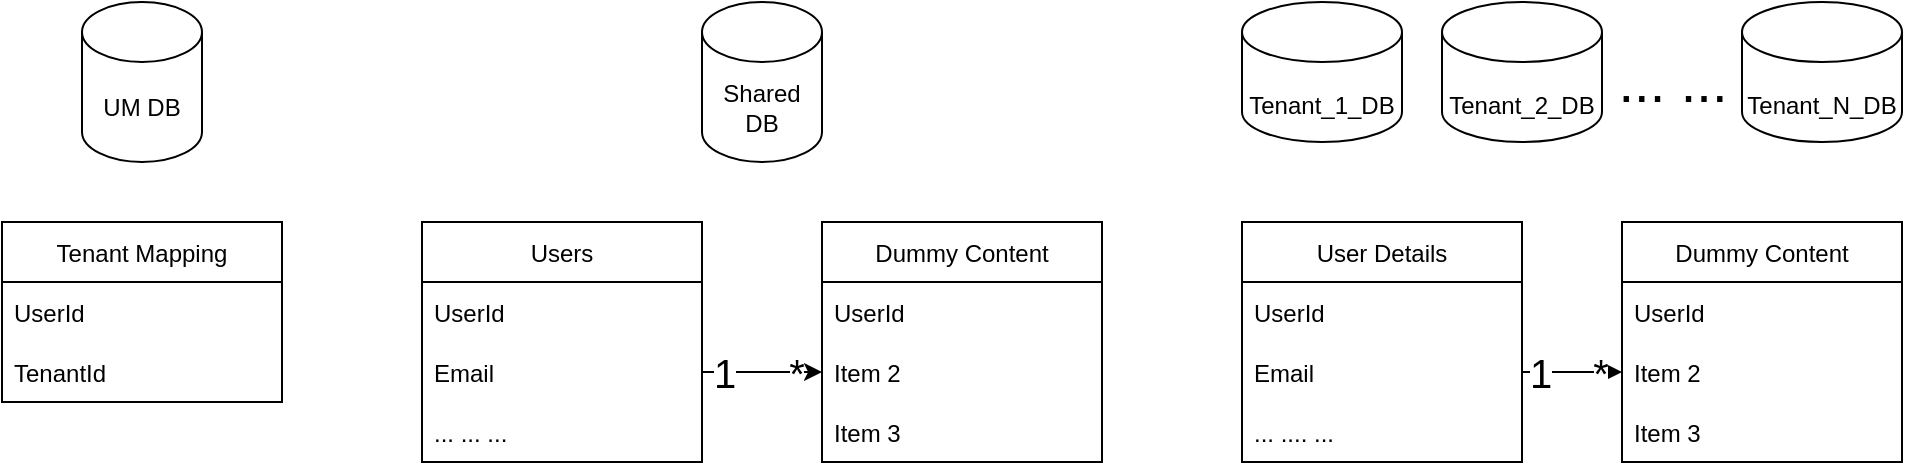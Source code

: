 <mxfile version="15.8.6" type="device"><diagram id="klF_tEFz5fTckDDxeyKc" name="Page-1"><mxGraphModel dx="1038" dy="521" grid="1" gridSize="10" guides="1" tooltips="1" connect="1" arrows="1" fold="1" page="1" pageScale="1" pageWidth="1100" pageHeight="1700" math="0" shadow="0"><root><mxCell id="0"/><mxCell id="1" parent="0"/><mxCell id="m79LGQh5X2a-orpdndnI-2" value="Tenant Mapping" style="swimlane;fontStyle=0;childLayout=stackLayout;horizontal=1;startSize=30;horizontalStack=0;resizeParent=1;resizeParentMax=0;resizeLast=0;collapsible=1;marginBottom=0;" vertex="1" parent="1"><mxGeometry x="30" y="240" width="140" height="90" as="geometry"/></mxCell><mxCell id="m79LGQh5X2a-orpdndnI-3" value="UserId" style="text;strokeColor=none;fillColor=none;align=left;verticalAlign=middle;spacingLeft=4;spacingRight=4;overflow=hidden;points=[[0,0.5],[1,0.5]];portConstraint=eastwest;rotatable=0;" vertex="1" parent="m79LGQh5X2a-orpdndnI-2"><mxGeometry y="30" width="140" height="30" as="geometry"/></mxCell><mxCell id="m79LGQh5X2a-orpdndnI-4" value="TenantId" style="text;strokeColor=none;fillColor=none;align=left;verticalAlign=middle;spacingLeft=4;spacingRight=4;overflow=hidden;points=[[0,0.5],[1,0.5]];portConstraint=eastwest;rotatable=0;" vertex="1" parent="m79LGQh5X2a-orpdndnI-2"><mxGeometry y="60" width="140" height="30" as="geometry"/></mxCell><mxCell id="m79LGQh5X2a-orpdndnI-6" value="Users" style="swimlane;fontStyle=0;childLayout=stackLayout;horizontal=1;startSize=30;horizontalStack=0;resizeParent=1;resizeParentMax=0;resizeLast=0;collapsible=1;marginBottom=0;" vertex="1" parent="1"><mxGeometry x="240" y="240" width="140" height="120" as="geometry"/></mxCell><mxCell id="m79LGQh5X2a-orpdndnI-7" value="UserId" style="text;strokeColor=none;fillColor=none;align=left;verticalAlign=middle;spacingLeft=4;spacingRight=4;overflow=hidden;points=[[0,0.5],[1,0.5]];portConstraint=eastwest;rotatable=0;" vertex="1" parent="m79LGQh5X2a-orpdndnI-6"><mxGeometry y="30" width="140" height="30" as="geometry"/></mxCell><mxCell id="m79LGQh5X2a-orpdndnI-8" value="Email" style="text;strokeColor=none;fillColor=none;align=left;verticalAlign=middle;spacingLeft=4;spacingRight=4;overflow=hidden;points=[[0,0.5],[1,0.5]];portConstraint=eastwest;rotatable=0;" vertex="1" parent="m79LGQh5X2a-orpdndnI-6"><mxGeometry y="60" width="140" height="30" as="geometry"/></mxCell><mxCell id="m79LGQh5X2a-orpdndnI-9" value="... ... ..." style="text;strokeColor=none;fillColor=none;align=left;verticalAlign=middle;spacingLeft=4;spacingRight=4;overflow=hidden;points=[[0,0.5],[1,0.5]];portConstraint=eastwest;rotatable=0;" vertex="1" parent="m79LGQh5X2a-orpdndnI-6"><mxGeometry y="90" width="140" height="30" as="geometry"/></mxCell><mxCell id="m79LGQh5X2a-orpdndnI-10" value="UM DB" style="shape=cylinder3;whiteSpace=wrap;html=1;boundedLbl=1;backgroundOutline=1;size=15;" vertex="1" parent="1"><mxGeometry x="70" y="130" width="60" height="80" as="geometry"/></mxCell><mxCell id="m79LGQh5X2a-orpdndnI-12" value="Shared DB" style="shape=cylinder3;whiteSpace=wrap;html=1;boundedLbl=1;backgroundOutline=1;size=15;" vertex="1" parent="1"><mxGeometry x="380" y="130" width="60" height="80" as="geometry"/></mxCell><mxCell id="m79LGQh5X2a-orpdndnI-13" value="Dummy Content" style="swimlane;fontStyle=0;childLayout=stackLayout;horizontal=1;startSize=30;horizontalStack=0;resizeParent=1;resizeParentMax=0;resizeLast=0;collapsible=1;marginBottom=0;" vertex="1" parent="1"><mxGeometry x="440" y="240" width="140" height="120" as="geometry"/></mxCell><mxCell id="m79LGQh5X2a-orpdndnI-14" value="UserId" style="text;strokeColor=none;fillColor=none;align=left;verticalAlign=middle;spacingLeft=4;spacingRight=4;overflow=hidden;points=[[0,0.5],[1,0.5]];portConstraint=eastwest;rotatable=0;" vertex="1" parent="m79LGQh5X2a-orpdndnI-13"><mxGeometry y="30" width="140" height="30" as="geometry"/></mxCell><mxCell id="m79LGQh5X2a-orpdndnI-15" value="Item 2" style="text;strokeColor=none;fillColor=none;align=left;verticalAlign=middle;spacingLeft=4;spacingRight=4;overflow=hidden;points=[[0,0.5],[1,0.5]];portConstraint=eastwest;rotatable=0;" vertex="1" parent="m79LGQh5X2a-orpdndnI-13"><mxGeometry y="60" width="140" height="30" as="geometry"/></mxCell><mxCell id="m79LGQh5X2a-orpdndnI-16" value="Item 3" style="text;strokeColor=none;fillColor=none;align=left;verticalAlign=middle;spacingLeft=4;spacingRight=4;overflow=hidden;points=[[0,0.5],[1,0.5]];portConstraint=eastwest;rotatable=0;" vertex="1" parent="m79LGQh5X2a-orpdndnI-13"><mxGeometry y="90" width="140" height="30" as="geometry"/></mxCell><mxCell id="m79LGQh5X2a-orpdndnI-17" value="" style="endArrow=classic;html=1;rounded=0;exitX=1;exitY=0.5;exitDx=0;exitDy=0;entryX=0;entryY=0.5;entryDx=0;entryDy=0;" edge="1" parent="1" source="m79LGQh5X2a-orpdndnI-8" target="m79LGQh5X2a-orpdndnI-15"><mxGeometry width="50" height="50" relative="1" as="geometry"><mxPoint x="520" y="310" as="sourcePoint"/><mxPoint x="570" y="260" as="targetPoint"/></mxGeometry></mxCell><mxCell id="m79LGQh5X2a-orpdndnI-18" value="1" style="edgeLabel;html=1;align=center;verticalAlign=middle;resizable=0;points=[];fontSize=20;" vertex="1" connectable="0" parent="m79LGQh5X2a-orpdndnI-17"><mxGeometry x="-0.651" relative="1" as="geometry"><mxPoint as="offset"/></mxGeometry></mxCell><mxCell id="m79LGQh5X2a-orpdndnI-19" value="*" style="edgeLabel;html=1;align=center;verticalAlign=middle;resizable=0;points=[];fontSize=20;" vertex="1" connectable="0" parent="m79LGQh5X2a-orpdndnI-17"><mxGeometry x="0.549" relative="1" as="geometry"><mxPoint as="offset"/></mxGeometry></mxCell><mxCell id="m79LGQh5X2a-orpdndnI-22" value="&lt;font style=&quot;font-size: 12px&quot;&gt;Tenant_1_DB&lt;/font&gt;" style="shape=cylinder3;whiteSpace=wrap;html=1;boundedLbl=1;backgroundOutline=1;size=15;fontSize=20;" vertex="1" parent="1"><mxGeometry x="650" y="130" width="80" height="70" as="geometry"/></mxCell><mxCell id="m79LGQh5X2a-orpdndnI-23" value="&lt;font style=&quot;font-size: 12px&quot;&gt;Tenant_2_DB&lt;/font&gt;" style="shape=cylinder3;whiteSpace=wrap;html=1;boundedLbl=1;backgroundOutline=1;size=15;fontSize=20;" vertex="1" parent="1"><mxGeometry x="750" y="130" width="80" height="70" as="geometry"/></mxCell><mxCell id="m79LGQh5X2a-orpdndnI-24" value="... ..." style="text;html=1;align=center;verticalAlign=middle;resizable=0;points=[];autosize=1;strokeColor=none;fillColor=none;fontSize=28;" vertex="1" parent="1"><mxGeometry x="830" y="150" width="70" height="40" as="geometry"/></mxCell><mxCell id="m79LGQh5X2a-orpdndnI-25" value="&lt;font style=&quot;font-size: 12px&quot;&gt;Tenant_N_DB&lt;/font&gt;" style="shape=cylinder3;whiteSpace=wrap;html=1;boundedLbl=1;backgroundOutline=1;size=15;fontSize=20;" vertex="1" parent="1"><mxGeometry x="900" y="130" width="80" height="70" as="geometry"/></mxCell><mxCell id="m79LGQh5X2a-orpdndnI-26" value="User Details" style="swimlane;fontStyle=0;childLayout=stackLayout;horizontal=1;startSize=30;horizontalStack=0;resizeParent=1;resizeParentMax=0;resizeLast=0;collapsible=1;marginBottom=0;fontSize=12;" vertex="1" parent="1"><mxGeometry x="650" y="240" width="140" height="120" as="geometry"/></mxCell><mxCell id="m79LGQh5X2a-orpdndnI-27" value="UserId" style="text;strokeColor=none;fillColor=none;align=left;verticalAlign=middle;spacingLeft=4;spacingRight=4;overflow=hidden;points=[[0,0.5],[1,0.5]];portConstraint=eastwest;rotatable=0;fontSize=12;" vertex="1" parent="m79LGQh5X2a-orpdndnI-26"><mxGeometry y="30" width="140" height="30" as="geometry"/></mxCell><mxCell id="m79LGQh5X2a-orpdndnI-28" value="Email" style="text;strokeColor=none;fillColor=none;align=left;verticalAlign=middle;spacingLeft=4;spacingRight=4;overflow=hidden;points=[[0,0.5],[1,0.5]];portConstraint=eastwest;rotatable=0;fontSize=12;" vertex="1" parent="m79LGQh5X2a-orpdndnI-26"><mxGeometry y="60" width="140" height="30" as="geometry"/></mxCell><mxCell id="m79LGQh5X2a-orpdndnI-29" value="... .... ..." style="text;strokeColor=none;fillColor=none;align=left;verticalAlign=middle;spacingLeft=4;spacingRight=4;overflow=hidden;points=[[0,0.5],[1,0.5]];portConstraint=eastwest;rotatable=0;fontSize=12;" vertex="1" parent="m79LGQh5X2a-orpdndnI-26"><mxGeometry y="90" width="140" height="30" as="geometry"/></mxCell><mxCell id="m79LGQh5X2a-orpdndnI-30" value="Dummy Content" style="swimlane;fontStyle=0;childLayout=stackLayout;horizontal=1;startSize=30;horizontalStack=0;resizeParent=1;resizeParentMax=0;resizeLast=0;collapsible=1;marginBottom=0;" vertex="1" parent="1"><mxGeometry x="840" y="240" width="140" height="120" as="geometry"/></mxCell><mxCell id="m79LGQh5X2a-orpdndnI-31" value="UserId" style="text;strokeColor=none;fillColor=none;align=left;verticalAlign=middle;spacingLeft=4;spacingRight=4;overflow=hidden;points=[[0,0.5],[1,0.5]];portConstraint=eastwest;rotatable=0;" vertex="1" parent="m79LGQh5X2a-orpdndnI-30"><mxGeometry y="30" width="140" height="30" as="geometry"/></mxCell><mxCell id="m79LGQh5X2a-orpdndnI-32" value="Item 2" style="text;strokeColor=none;fillColor=none;align=left;verticalAlign=middle;spacingLeft=4;spacingRight=4;overflow=hidden;points=[[0,0.5],[1,0.5]];portConstraint=eastwest;rotatable=0;" vertex="1" parent="m79LGQh5X2a-orpdndnI-30"><mxGeometry y="60" width="140" height="30" as="geometry"/></mxCell><mxCell id="m79LGQh5X2a-orpdndnI-33" value="Item 3" style="text;strokeColor=none;fillColor=none;align=left;verticalAlign=middle;spacingLeft=4;spacingRight=4;overflow=hidden;points=[[0,0.5],[1,0.5]];portConstraint=eastwest;rotatable=0;" vertex="1" parent="m79LGQh5X2a-orpdndnI-30"><mxGeometry y="90" width="140" height="30" as="geometry"/></mxCell><mxCell id="m79LGQh5X2a-orpdndnI-34" value="" style="endArrow=classic;html=1;rounded=0;exitX=1;exitY=0.5;exitDx=0;exitDy=0;entryX=0;entryY=0.5;entryDx=0;entryDy=0;" edge="1" parent="1" source="m79LGQh5X2a-orpdndnI-28" target="m79LGQh5X2a-orpdndnI-32"><mxGeometry width="50" height="50" relative="1" as="geometry"><mxPoint x="390" y="730" as="sourcePoint"/><mxPoint x="520" y="730" as="targetPoint"/></mxGeometry></mxCell><mxCell id="m79LGQh5X2a-orpdndnI-35" value="1" style="edgeLabel;html=1;align=center;verticalAlign=middle;resizable=0;points=[];fontSize=20;" vertex="1" connectable="0" parent="m79LGQh5X2a-orpdndnI-34"><mxGeometry x="-0.651" relative="1" as="geometry"><mxPoint as="offset"/></mxGeometry></mxCell><mxCell id="m79LGQh5X2a-orpdndnI-36" value="*" style="edgeLabel;html=1;align=center;verticalAlign=middle;resizable=0;points=[];fontSize=20;" vertex="1" connectable="0" parent="m79LGQh5X2a-orpdndnI-34"><mxGeometry x="0.549" relative="1" as="geometry"><mxPoint as="offset"/></mxGeometry></mxCell></root></mxGraphModel></diagram></mxfile>